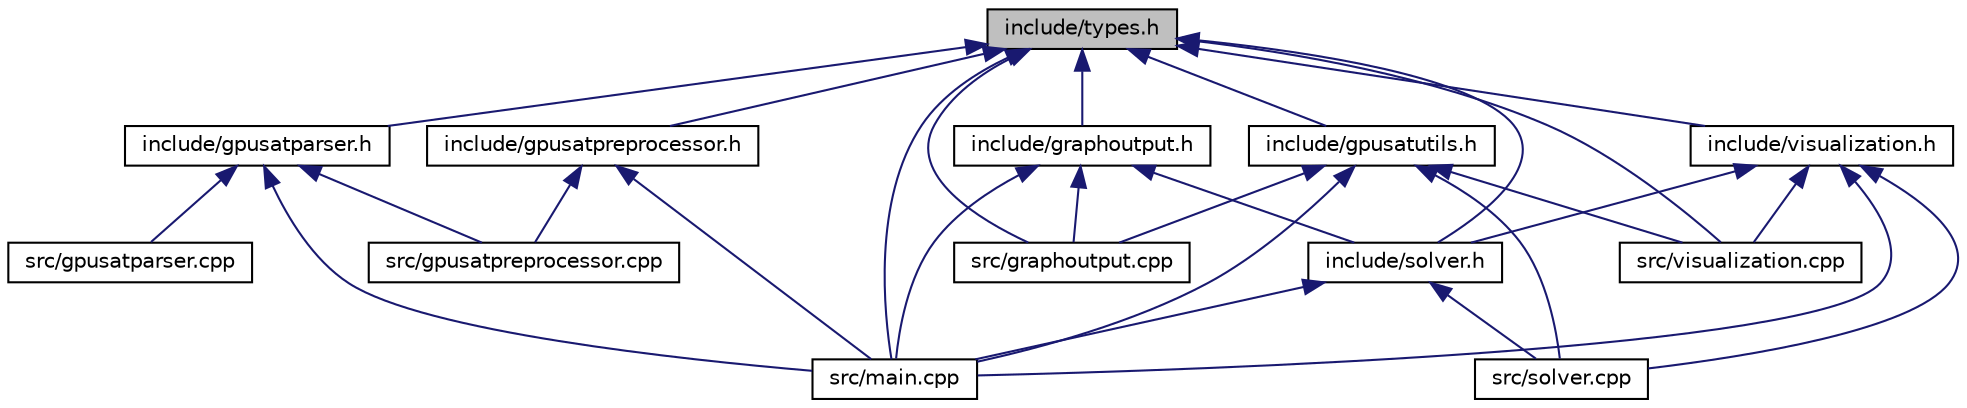 digraph "include/types.h"
{
 // INTERACTIVE_SVG=YES
 // LATEX_PDF_SIZE
  edge [fontname="Helvetica",fontsize="10",labelfontname="Helvetica",labelfontsize="10"];
  node [fontname="Helvetica",fontsize="10",shape=record];
  Node1 [label="include/types.h",height=0.2,width=0.4,color="black", fillcolor="grey75", style="filled", fontcolor="black",tooltip=" "];
  Node1 -> Node2 [dir="back",color="midnightblue",fontsize="10",style="solid"];
  Node2 [label="src/graphoutput.cpp",height=0.2,width=0.4,color="black", fillcolor="white", style="filled",URL="$graphoutput_8cpp.html",tooltip=" "];
  Node1 -> Node3 [dir="back",color="midnightblue",fontsize="10",style="solid"];
  Node3 [label="src/main.cpp",height=0.2,width=0.4,color="black", fillcolor="white", style="filled",URL="$main_8cpp.html",tooltip=" "];
  Node1 -> Node4 [dir="back",color="midnightblue",fontsize="10",style="solid"];
  Node4 [label="src/visualization.cpp",height=0.2,width=0.4,color="black", fillcolor="white", style="filled",URL="$visualization_8cpp.html",tooltip=" "];
  Node1 -> Node5 [dir="back",color="midnightblue",fontsize="10",style="solid"];
  Node5 [label="include/gpusatparser.h",height=0.2,width=0.4,color="black", fillcolor="white", style="filled",URL="$gpusatparser_8h.html",tooltip=" "];
  Node5 -> Node6 [dir="back",color="midnightblue",fontsize="10",style="solid"];
  Node6 [label="src/gpusatparser.cpp",height=0.2,width=0.4,color="black", fillcolor="white", style="filled",URL="$gpusatparser_8cpp.html",tooltip=" "];
  Node5 -> Node7 [dir="back",color="midnightblue",fontsize="10",style="solid"];
  Node7 [label="src/gpusatpreprocessor.cpp",height=0.2,width=0.4,color="black", fillcolor="white", style="filled",URL="$gpusatpreprocessor_8cpp.html",tooltip=" "];
  Node5 -> Node3 [dir="back",color="midnightblue",fontsize="10",style="solid"];
  Node1 -> Node8 [dir="back",color="midnightblue",fontsize="10",style="solid"];
  Node8 [label="include/gpusatpreprocessor.h",height=0.2,width=0.4,color="black", fillcolor="white", style="filled",URL="$gpusatpreprocessor_8h.html",tooltip=" "];
  Node8 -> Node7 [dir="back",color="midnightblue",fontsize="10",style="solid"];
  Node8 -> Node3 [dir="back",color="midnightblue",fontsize="10",style="solid"];
  Node1 -> Node9 [dir="back",color="midnightblue",fontsize="10",style="solid"];
  Node9 [label="include/gpusatutils.h",height=0.2,width=0.4,color="black", fillcolor="white", style="filled",URL="$gpusatutils_8h.html",tooltip=" "];
  Node9 -> Node2 [dir="back",color="midnightblue",fontsize="10",style="solid"];
  Node9 -> Node3 [dir="back",color="midnightblue",fontsize="10",style="solid"];
  Node9 -> Node10 [dir="back",color="midnightblue",fontsize="10",style="solid"];
  Node10 [label="src/solver.cpp",height=0.2,width=0.4,color="black", fillcolor="white", style="filled",URL="$solver_8cpp.html",tooltip=" "];
  Node9 -> Node4 [dir="back",color="midnightblue",fontsize="10",style="solid"];
  Node1 -> Node11 [dir="back",color="midnightblue",fontsize="10",style="solid"];
  Node11 [label="include/graphoutput.h",height=0.2,width=0.4,color="black", fillcolor="white", style="filled",URL="$graphoutput_8h.html",tooltip=" "];
  Node11 -> Node2 [dir="back",color="midnightblue",fontsize="10",style="solid"];
  Node11 -> Node3 [dir="back",color="midnightblue",fontsize="10",style="solid"];
  Node11 -> Node12 [dir="back",color="midnightblue",fontsize="10",style="solid"];
  Node12 [label="include/solver.h",height=0.2,width=0.4,color="black", fillcolor="white", style="filled",URL="$solver_8h.html",tooltip=" "];
  Node12 -> Node3 [dir="back",color="midnightblue",fontsize="10",style="solid"];
  Node12 -> Node10 [dir="back",color="midnightblue",fontsize="10",style="solid"];
  Node1 -> Node12 [dir="back",color="midnightblue",fontsize="10",style="solid"];
  Node1 -> Node13 [dir="back",color="midnightblue",fontsize="10",style="solid"];
  Node13 [label="include/visualization.h",height=0.2,width=0.4,color="black", fillcolor="white", style="filled",URL="$visualization_8h.html",tooltip=" "];
  Node13 -> Node3 [dir="back",color="midnightblue",fontsize="10",style="solid"];
  Node13 -> Node10 [dir="back",color="midnightblue",fontsize="10",style="solid"];
  Node13 -> Node4 [dir="back",color="midnightblue",fontsize="10",style="solid"];
  Node13 -> Node12 [dir="back",color="midnightblue",fontsize="10",style="solid"];
}
